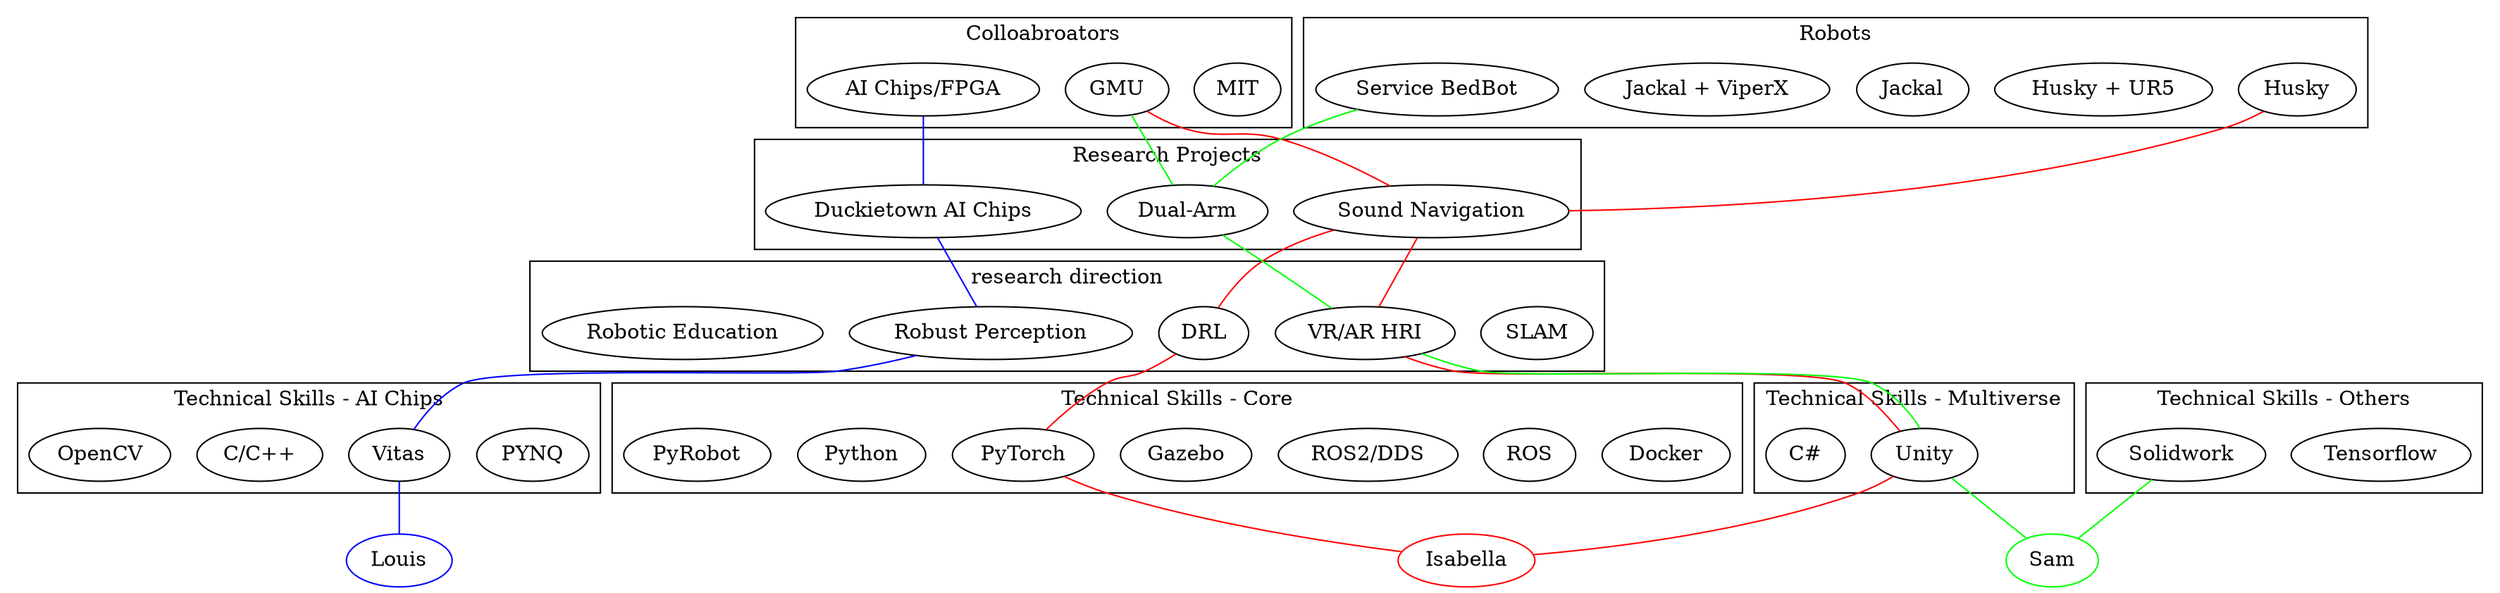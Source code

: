 
graph {
subgraph cluster_A {
label = "Colloabroators" ;
"MIT" "GMU" "AI Chips/FPGA"
}

subgraph cluster_A1 {
label = "Robots" ;
"Husky" "Husky + UR5" "Jackal" "Jackal + ViperX" "Service BedBot"
}

subgraph cluster_B{
label = "Research Projects" ;
"Duckietown AI Chips" "Sound Navigation" "Dual-Arm"

}

subgraph cluster_C{
label = "research direction";
"SLAM" "DRL" "Robust Perception" "VR/AR HRI" "Robotic Education"
}

subgraph cluster_D{
label = "Technical Skills - Core" ;
"Docker" "ROS" "ROS2/DDS" "Gazebo" "PyTorch" "Python" "PyRobot"
}

subgraph cluster_D1{
label = "Technical Skills - Multiverse" ;
"Unity" "C#" 
}

subgraph cluster_D2{
label = "Technical Skills - AI Chips" ;
 "PYNQ" "Vitas" "C/C++" "OpenCV"
}

subgraph cluster_D3{
label = "Technical Skills - Others" ;
"ROS" "ROS2/DDS" "Tensorflow" "Solidwork" 
}

"Isabella" [color=red];
"GMU" -- "Sound Navigation" -- "VR/AR HRI" -- "Unity" -- "Isabella"[color=red];
"Husky" --  "Sound Navigation" -- "DRL" -- "PyTorch" -- "Isabella"[color=red];


"Sam" [color=green];
"GMU" -- "Dual-Arm" -- "VR/AR HRI" -- "Unity" -- "Sam"[color=green];
"Service BedBot" --  "Dual-Arm" [color=green]; 
"Solidwork" -- "Sam"[color=green];

"Louis" [color=blue];
"AI Chips/FPGA" -- "Duckietown AI Chips" -- "Robust Perception" -- "Vitas" -- "Louis"[color=blue];



}
